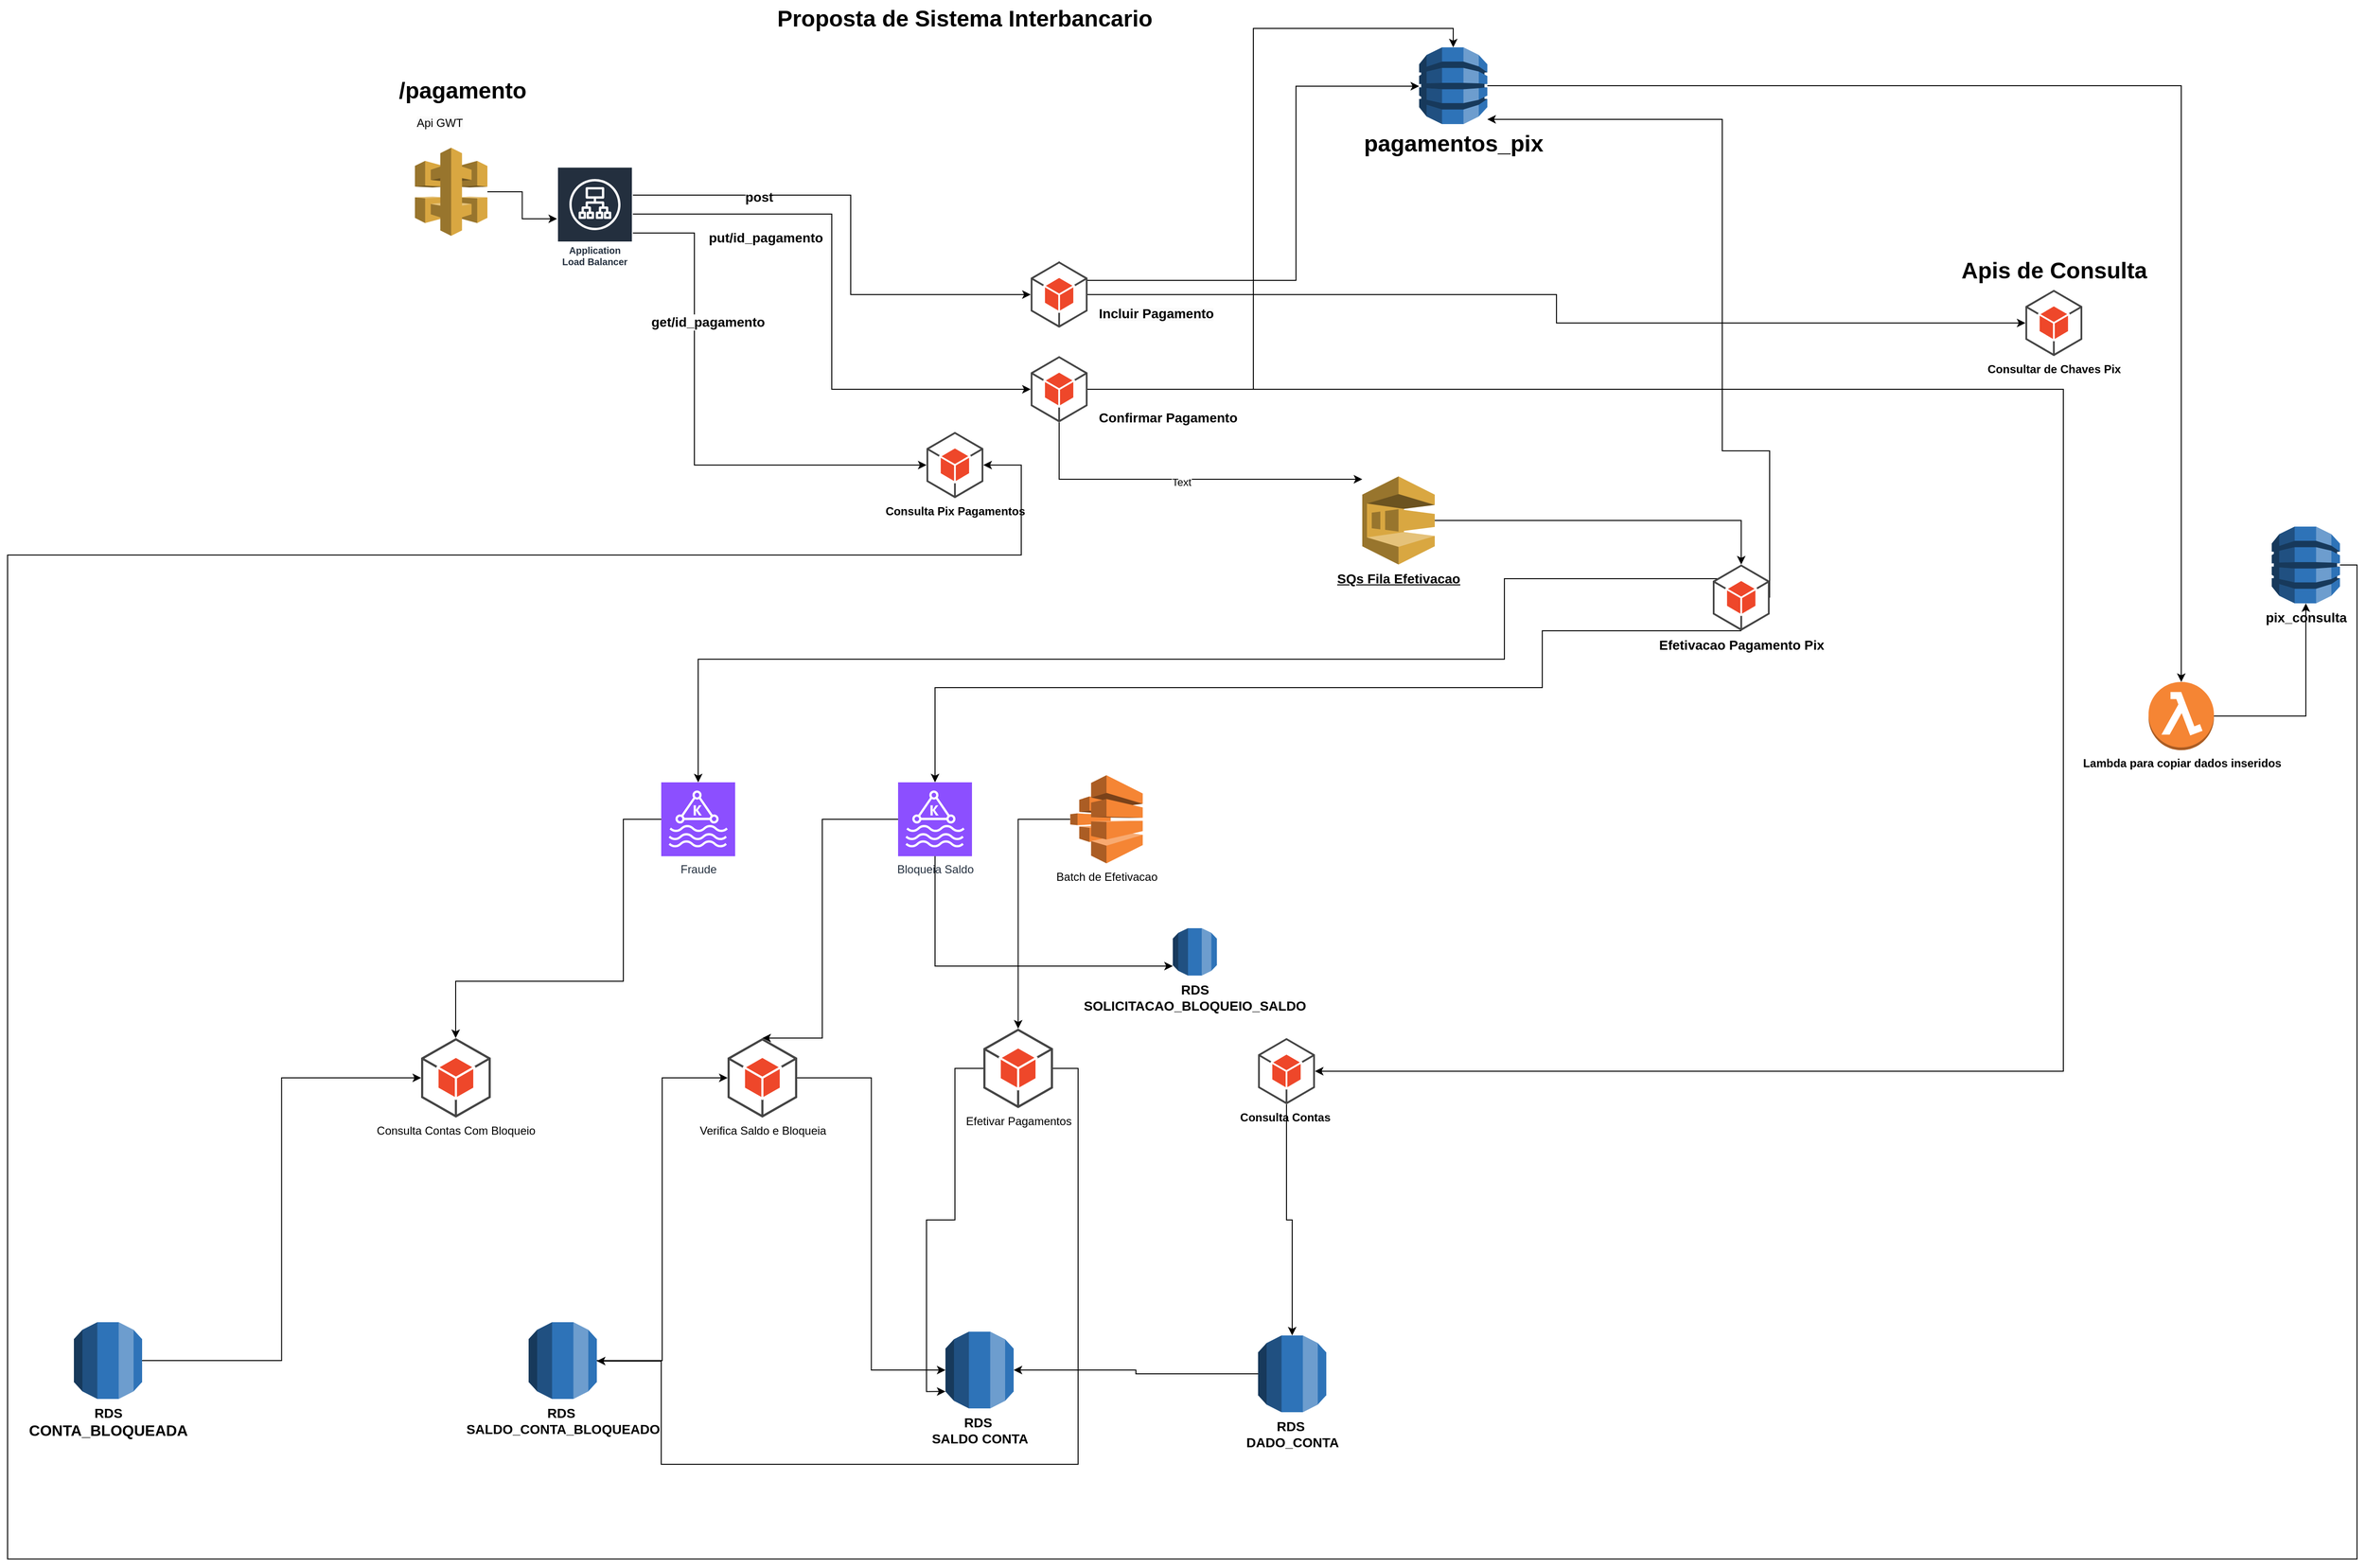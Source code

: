 <mxfile version="24.0.7" type="github">
  <diagram id="Ht1M8jgEwFfnCIfOTk4-" name="Page-1">
    <mxGraphModel dx="5274" dy="738" grid="1" gridSize="10" guides="1" tooltips="1" connect="1" arrows="1" fold="1" page="1" pageScale="1" pageWidth="1600" pageHeight="900" math="0" shadow="0">
      <root>
        <mxCell id="0" />
        <mxCell id="1" parent="0" />
        <mxCell id="tqSFLJiljVYi1BbEW_F7-6" style="edgeStyle=orthogonalEdgeStyle;rounded=0;orthogonalLoop=1;jettySize=auto;html=1;exitX=0.5;exitY=0;exitDx=0;exitDy=0;exitPerimeter=0;" parent="1" source="tqSFLJiljVYi1BbEW_F7-30" target="tqSFLJiljVYi1BbEW_F7-5" edge="1">
          <mxGeometry relative="1" as="geometry">
            <mxPoint x="-1848.81" y="370" as="sourcePoint" />
            <Array as="points">
              <mxPoint x="-1900" y="366" />
              <mxPoint x="-1650" y="366" />
              <mxPoint x="-1650" y="161" />
            </Array>
          </mxGeometry>
        </mxCell>
        <mxCell id="tqSFLJiljVYi1BbEW_F7-4" value="Proposta de Sistema Interbancario" style="text;strokeColor=none;fillColor=none;html=1;fontSize=24;fontStyle=1;verticalAlign=middle;align=center;" parent="1" vertex="1">
          <mxGeometry x="-2050" y="70" width="100" height="40" as="geometry" />
        </mxCell>
        <mxCell id="tqSFLJiljVYi1BbEW_F7-17" style="edgeStyle=orthogonalEdgeStyle;rounded=0;orthogonalLoop=1;jettySize=auto;html=1;" parent="1" source="tqSFLJiljVYi1BbEW_F7-5" target="tqSFLJiljVYi1BbEW_F7-15" edge="1">
          <mxGeometry relative="1" as="geometry" />
        </mxCell>
        <mxCell id="tqSFLJiljVYi1BbEW_F7-5" value="&lt;div&gt;&lt;span style=&quot;font-size: 24px;&quot;&gt;&lt;b&gt;pagamentos_pix&lt;/b&gt;&lt;/span&gt;&lt;/div&gt;&lt;div&gt;&lt;span style=&quot;font-size: 24px;&quot;&gt;&lt;b&gt;&lt;br&gt;&lt;/b&gt;&lt;/span&gt;&lt;/div&gt;" style="outlineConnect=0;dashed=0;verticalLabelPosition=bottom;verticalAlign=top;align=center;html=1;shape=mxgraph.aws3.dynamo_db;fillColor=#2E73B8;gradientColor=none;" parent="1" vertex="1">
          <mxGeometry x="-1520" y="120" width="72" height="81" as="geometry" />
        </mxCell>
        <mxCell id="tqSFLJiljVYi1BbEW_F7-25" style="edgeStyle=orthogonalEdgeStyle;rounded=0;orthogonalLoop=1;jettySize=auto;html=1;" parent="1" source="tqSFLJiljVYi1BbEW_F7-11" target="tqSFLJiljVYi1BbEW_F7-24" edge="1">
          <mxGeometry relative="1" as="geometry" />
        </mxCell>
        <mxCell id="tqSFLJiljVYi1BbEW_F7-11" value="" style="outlineConnect=0;dashed=0;verticalLabelPosition=bottom;verticalAlign=top;align=center;html=1;shape=mxgraph.aws3.api_gateway;fillColor=#D9A741;gradientColor=none;" parent="1" vertex="1">
          <mxGeometry x="-2580" y="226" width="76.5" height="93" as="geometry" />
        </mxCell>
        <mxCell id="tqSFLJiljVYi1BbEW_F7-14" value="/pagamento" style="text;strokeColor=none;fillColor=none;html=1;fontSize=24;fontStyle=1;verticalAlign=middle;align=center;" parent="1" vertex="1">
          <mxGeometry x="-2580" y="146" width="100" height="40" as="geometry" />
        </mxCell>
        <mxCell id="tqSFLJiljVYi1BbEW_F7-87" style="edgeStyle=orthogonalEdgeStyle;rounded=0;orthogonalLoop=1;jettySize=auto;html=1;" parent="1" source="tqSFLJiljVYi1BbEW_F7-15" target="tqSFLJiljVYi1BbEW_F7-86" edge="1">
          <mxGeometry relative="1" as="geometry" />
        </mxCell>
        <mxCell id="tqSFLJiljVYi1BbEW_F7-15" value="&lt;b&gt;Lambda para copiar dados inseridos&lt;/b&gt;" style="outlineConnect=0;dashed=0;verticalLabelPosition=bottom;verticalAlign=top;align=center;html=1;shape=mxgraph.aws3.lambda_function;fillColor=#F58534;gradientColor=none;" parent="1" vertex="1">
          <mxGeometry x="-750" y="790" width="69" height="72" as="geometry" />
        </mxCell>
        <mxCell id="tqSFLJiljVYi1BbEW_F7-21" value="&lt;span style=&quot;color: rgb(0, 0, 0); font-family: Helvetica; font-size: 12px; font-style: normal; font-variant-ligatures: normal; font-variant-caps: normal; font-weight: 400; letter-spacing: normal; orphans: 2; text-align: center; text-indent: 0px; text-transform: none; widows: 2; word-spacing: 0px; -webkit-text-stroke-width: 0px; white-space: nowrap; background-color: rgb(251, 251, 251); text-decoration-thickness: initial; text-decoration-style: initial; text-decoration-color: initial; display: inline !important; float: none;&quot;&gt;Api GWT&lt;/span&gt;" style="text;whiteSpace=wrap;html=1;" parent="1" vertex="1">
          <mxGeometry x="-2580" y="186" width="80" height="40" as="geometry" />
        </mxCell>
        <mxCell id="tqSFLJiljVYi1BbEW_F7-23" style="edgeStyle=orthogonalEdgeStyle;rounded=0;orthogonalLoop=1;jettySize=auto;html=1;entryX=0.5;entryY=0;entryDx=0;entryDy=0;entryPerimeter=0;" parent="1" source="tqSFLJiljVYi1BbEW_F7-27" target="tqSFLJiljVYi1BbEW_F7-5" edge="1">
          <mxGeometry relative="1" as="geometry">
            <mxPoint x="-1797.6" y="581.19" as="sourcePoint" />
          </mxGeometry>
        </mxCell>
        <mxCell id="tqSFLJiljVYi1BbEW_F7-39" style="edgeStyle=orthogonalEdgeStyle;rounded=0;orthogonalLoop=1;jettySize=auto;html=1;" parent="1" source="tqSFLJiljVYi1BbEW_F7-24" target="tqSFLJiljVYi1BbEW_F7-30" edge="1">
          <mxGeometry relative="1" as="geometry">
            <Array as="points">
              <mxPoint x="-2120" y="276" />
              <mxPoint x="-2120" y="381" />
            </Array>
          </mxGeometry>
        </mxCell>
        <mxCell id="tqSFLJiljVYi1BbEW_F7-43" value="&lt;b&gt;&lt;font style=&quot;font-size: 14px;&quot;&gt;post&lt;/font&gt;&lt;/b&gt;" style="edgeLabel;html=1;align=center;verticalAlign=middle;resizable=0;points=[];" parent="tqSFLJiljVYi1BbEW_F7-39" vertex="1" connectable="0">
          <mxGeometry x="-0.493" y="-2" relative="1" as="geometry">
            <mxPoint as="offset" />
          </mxGeometry>
        </mxCell>
        <mxCell id="tqSFLJiljVYi1BbEW_F7-24" value="Application Load Balancer" style="sketch=0;outlineConnect=0;fontColor=#232F3E;gradientColor=none;strokeColor=#ffffff;fillColor=#232F3E;dashed=0;verticalLabelPosition=middle;verticalAlign=bottom;align=center;html=1;whiteSpace=wrap;fontSize=10;fontStyle=1;spacing=3;shape=mxgraph.aws4.productIcon;prIcon=mxgraph.aws4.application_load_balancer;" parent="1" vertex="1">
          <mxGeometry x="-2430" y="246" width="80" height="110" as="geometry" />
        </mxCell>
        <mxCell id="tqSFLJiljVYi1BbEW_F7-81" style="edgeStyle=orthogonalEdgeStyle;rounded=0;orthogonalLoop=1;jettySize=auto;html=1;" parent="1" source="tqSFLJiljVYi1BbEW_F7-27" target="tqSFLJiljVYi1BbEW_F7-80" edge="1">
          <mxGeometry relative="1" as="geometry">
            <Array as="points">
              <mxPoint x="-1900" y="576" />
            </Array>
          </mxGeometry>
        </mxCell>
        <mxCell id="tqSFLJiljVYi1BbEW_F7-83" value="Text" style="edgeLabel;html=1;align=center;verticalAlign=middle;resizable=0;points=[];" parent="tqSFLJiljVYi1BbEW_F7-81" vertex="1" connectable="0">
          <mxGeometry x="-0.005" y="-3" relative="1" as="geometry">
            <mxPoint as="offset" />
          </mxGeometry>
        </mxCell>
        <mxCell id="tqSFLJiljVYi1BbEW_F7-112" style="edgeStyle=orthogonalEdgeStyle;rounded=0;orthogonalLoop=1;jettySize=auto;html=1;" parent="1" source="tqSFLJiljVYi1BbEW_F7-27" target="tqSFLJiljVYi1BbEW_F7-106" edge="1">
          <mxGeometry relative="1" as="geometry">
            <Array as="points">
              <mxPoint x="-840" y="481" />
              <mxPoint x="-840" y="1201" />
            </Array>
          </mxGeometry>
        </mxCell>
        <mxCell id="tqSFLJiljVYi1BbEW_F7-27" value="&lt;div&gt;&lt;div&gt;&lt;br&gt;&lt;/div&gt;&lt;/div&gt;" style="outlineConnect=0;dashed=0;verticalLabelPosition=bottom;verticalAlign=top;align=center;html=1;shape=mxgraph.aws3.android;fillColor=#EE472A;gradientColor=none;" parent="1" vertex="1">
          <mxGeometry x="-1930" y="446" width="60" height="70" as="geometry" />
        </mxCell>
        <mxCell id="tqSFLJiljVYi1BbEW_F7-45" style="edgeStyle=orthogonalEdgeStyle;rounded=0;orthogonalLoop=1;jettySize=auto;html=1;" parent="1" source="tqSFLJiljVYi1BbEW_F7-30" target="tqSFLJiljVYi1BbEW_F7-44" edge="1">
          <mxGeometry relative="1" as="geometry" />
        </mxCell>
        <mxCell id="tqSFLJiljVYi1BbEW_F7-30" value="" style="outlineConnect=0;dashed=0;verticalLabelPosition=bottom;verticalAlign=top;align=center;html=1;shape=mxgraph.aws3.android;fillColor=#EE472A;gradientColor=none;" parent="1" vertex="1">
          <mxGeometry x="-1930" y="346" width="60" height="70" as="geometry" />
        </mxCell>
        <mxCell id="tqSFLJiljVYi1BbEW_F7-37" style="edgeStyle=orthogonalEdgeStyle;rounded=0;orthogonalLoop=1;jettySize=auto;html=1;entryX=0;entryY=0.5;entryDx=0;entryDy=0;entryPerimeter=0;" parent="1" source="tqSFLJiljVYi1BbEW_F7-24" target="tqSFLJiljVYi1BbEW_F7-27" edge="1">
          <mxGeometry relative="1" as="geometry">
            <Array as="points">
              <mxPoint x="-2140" y="296" />
              <mxPoint x="-2140" y="481" />
            </Array>
          </mxGeometry>
        </mxCell>
        <mxCell id="tqSFLJiljVYi1BbEW_F7-38" value="&lt;b style=&quot;font-size: 14px;&quot;&gt;put/id_pagamento&lt;/b&gt;" style="edgeLabel;html=1;align=center;verticalAlign=middle;resizable=0;points=[];" parent="tqSFLJiljVYi1BbEW_F7-37" vertex="1" connectable="0">
          <mxGeometry x="-0.925" y="-2" relative="1" as="geometry">
            <mxPoint x="117" y="23" as="offset" />
          </mxGeometry>
        </mxCell>
        <mxCell id="tqSFLJiljVYi1BbEW_F7-40" value="&lt;b style=&quot;color: rgb(0, 0, 0); font-family: Helvetica; font-size: 12px; font-style: normal; font-variant-ligatures: normal; font-variant-caps: normal; letter-spacing: normal; orphans: 2; text-align: center; text-indent: 0px; text-transform: none; widows: 2; word-spacing: 0px; -webkit-text-stroke-width: 0px; white-space: nowrap; background-color: rgb(251, 251, 251); text-decoration-thickness: initial; text-decoration-style: initial; text-decoration-color: initial;&quot;&gt;&lt;font style=&quot;font-size: 14px;&quot;&gt;Incluir Pagamento&lt;/font&gt;&lt;/b&gt;" style="text;whiteSpace=wrap;html=1;" parent="1" vertex="1">
          <mxGeometry x="-1860" y="386" width="150" height="30" as="geometry" />
        </mxCell>
        <mxCell id="tqSFLJiljVYi1BbEW_F7-41" value="&lt;font style=&quot;font-size: 14px;&quot;&gt;&lt;b&gt;Confirmar Pagamento&lt;/b&gt;&lt;/font&gt;" style="text;whiteSpace=wrap;html=1;" parent="1" vertex="1">
          <mxGeometry x="-1860" y="496" width="180" height="20" as="geometry" />
        </mxCell>
        <mxCell id="tqSFLJiljVYi1BbEW_F7-44" value="&lt;b&gt;Consultar de Chaves Pix&lt;/b&gt;" style="outlineConnect=0;dashed=0;verticalLabelPosition=bottom;verticalAlign=top;align=center;html=1;shape=mxgraph.aws3.android;fillColor=#EE472A;gradientColor=none;" parent="1" vertex="1">
          <mxGeometry x="-880" y="376" width="60" height="70" as="geometry" />
        </mxCell>
        <mxCell id="tqSFLJiljVYi1BbEW_F7-46" value="Apis de Consulta" style="text;strokeColor=none;fillColor=none;html=1;fontSize=24;fontStyle=1;verticalAlign=middle;align=center;" parent="1" vertex="1">
          <mxGeometry x="-900" y="336" width="100" height="40" as="geometry" />
        </mxCell>
        <mxCell id="tqSFLJiljVYi1BbEW_F7-64" style="edgeStyle=orthogonalEdgeStyle;rounded=0;orthogonalLoop=1;jettySize=auto;html=1;" parent="1" source="tqSFLJiljVYi1BbEW_F7-54" target="tqSFLJiljVYi1BbEW_F7-63" edge="1">
          <mxGeometry relative="1" as="geometry">
            <Array as="points">
              <mxPoint x="-2360" y="935" />
              <mxPoint x="-2360" y="1106" />
              <mxPoint x="-2537" y="1106" />
            </Array>
          </mxGeometry>
        </mxCell>
        <mxCell id="tqSFLJiljVYi1BbEW_F7-54" value="Fraude" style="sketch=0;points=[[0,0,0],[0.25,0,0],[0.5,0,0],[0.75,0,0],[1,0,0],[0,1,0],[0.25,1,0],[0.5,1,0],[0.75,1,0],[1,1,0],[0,0.25,0],[0,0.5,0],[0,0.75,0],[1,0.25,0],[1,0.5,0],[1,0.75,0]];outlineConnect=0;fontColor=#232F3E;fillColor=#8C4FFF;strokeColor=#ffffff;dashed=0;verticalLabelPosition=bottom;verticalAlign=top;align=center;html=1;fontSize=12;fontStyle=0;aspect=fixed;shape=mxgraph.aws4.resourceIcon;resIcon=mxgraph.aws4.managed_streaming_for_kafka;" parent="1" vertex="1">
          <mxGeometry x="-2320" y="896" width="78" height="78" as="geometry" />
        </mxCell>
        <mxCell id="1ENyNrF--On0xtTAWl6J-3" style="edgeStyle=orthogonalEdgeStyle;rounded=0;orthogonalLoop=1;jettySize=auto;html=1;" edge="1" parent="1" source="tqSFLJiljVYi1BbEW_F7-55" target="1ENyNrF--On0xtTAWl6J-2">
          <mxGeometry relative="1" as="geometry">
            <Array as="points">
              <mxPoint x="-2031" y="1090" />
              <mxPoint x="-1777" y="1090" />
            </Array>
          </mxGeometry>
        </mxCell>
        <mxCell id="tqSFLJiljVYi1BbEW_F7-55" value="Bloqueia Saldo" style="sketch=0;points=[[0,0,0],[0.25,0,0],[0.5,0,0],[0.75,0,0],[1,0,0],[0,1,0],[0.25,1,0],[0.5,1,0],[0.75,1,0],[1,1,0],[0,0.25,0],[0,0.5,0],[0,0.75,0],[1,0.25,0],[1,0.5,0],[1,0.75,0]];outlineConnect=0;fontColor=#232F3E;fillColor=#8C4FFF;strokeColor=#ffffff;dashed=0;verticalLabelPosition=bottom;verticalAlign=top;align=center;html=1;fontSize=12;fontStyle=0;aspect=fixed;shape=mxgraph.aws4.resourceIcon;resIcon=mxgraph.aws4.managed_streaming_for_kafka;" parent="1" vertex="1">
          <mxGeometry x="-2070" y="896" width="78" height="78" as="geometry" />
        </mxCell>
        <mxCell id="tqSFLJiljVYi1BbEW_F7-68" style="edgeStyle=orthogonalEdgeStyle;rounded=0;orthogonalLoop=1;jettySize=auto;html=1;" parent="1" source="1ENyNrF--On0xtTAWl6J-1" target="tqSFLJiljVYi1BbEW_F7-67" edge="1">
          <mxGeometry relative="1" as="geometry">
            <mxPoint x="-1850" y="935" as="sourcePoint" />
          </mxGeometry>
        </mxCell>
        <mxCell id="tqSFLJiljVYi1BbEW_F7-59" style="edgeStyle=orthogonalEdgeStyle;rounded=0;orthogonalLoop=1;jettySize=auto;html=1;entryX=0.5;entryY=0;entryDx=0;entryDy=0;entryPerimeter=0;exitX=0;exitY=0.5;exitDx=0;exitDy=0;exitPerimeter=0;" parent="1" source="tqSFLJiljVYi1BbEW_F7-79" target="tqSFLJiljVYi1BbEW_F7-54" edge="1">
          <mxGeometry relative="1" as="geometry">
            <mxPoint x="-1190" y="682.5" as="sourcePoint" />
            <Array as="points">
              <mxPoint x="-1180" y="681" />
              <mxPoint x="-1430" y="681" />
              <mxPoint x="-1430" y="766" />
              <mxPoint x="-2281" y="766" />
            </Array>
          </mxGeometry>
        </mxCell>
        <mxCell id="tqSFLJiljVYi1BbEW_F7-60" style="edgeStyle=orthogonalEdgeStyle;rounded=0;orthogonalLoop=1;jettySize=auto;html=1;entryX=0.5;entryY=0;entryDx=0;entryDy=0;entryPerimeter=0;exitX=0.5;exitY=1;exitDx=0;exitDy=0;exitPerimeter=0;" parent="1" source="tqSFLJiljVYi1BbEW_F7-79" target="tqSFLJiljVYi1BbEW_F7-55" edge="1">
          <mxGeometry relative="1" as="geometry">
            <mxPoint x="-1151.7" y="729" as="sourcePoint" />
            <Array as="points">
              <mxPoint x="-1390" y="736" />
              <mxPoint x="-1390" y="796" />
              <mxPoint x="-2031" y="796" />
            </Array>
          </mxGeometry>
        </mxCell>
        <mxCell id="tqSFLJiljVYi1BbEW_F7-63" value="Consulta Contas Com Bloqueio" style="outlineConnect=0;dashed=0;verticalLabelPosition=bottom;verticalAlign=top;align=center;html=1;shape=mxgraph.aws3.android;fillColor=#EE472A;gradientColor=none;" parent="1" vertex="1">
          <mxGeometry x="-2573.5" y="1166" width="73.5" height="84" as="geometry" />
        </mxCell>
        <mxCell id="tqSFLJiljVYi1BbEW_F7-65" value="Verifica Saldo e Bloqueia" style="outlineConnect=0;dashed=0;verticalLabelPosition=bottom;verticalAlign=top;align=center;html=1;shape=mxgraph.aws3.android;fillColor=#EE472A;gradientColor=none;" parent="1" vertex="1">
          <mxGeometry x="-2250" y="1166" width="73.5" height="84" as="geometry" />
        </mxCell>
        <mxCell id="tqSFLJiljVYi1BbEW_F7-66" style="edgeStyle=orthogonalEdgeStyle;rounded=0;orthogonalLoop=1;jettySize=auto;html=1;entryX=0.5;entryY=0;entryDx=0;entryDy=0;entryPerimeter=0;" parent="1" source="tqSFLJiljVYi1BbEW_F7-55" target="tqSFLJiljVYi1BbEW_F7-65" edge="1">
          <mxGeometry relative="1" as="geometry">
            <Array as="points">
              <mxPoint x="-2150" y="935" />
              <mxPoint x="-2150" y="1166" />
            </Array>
          </mxGeometry>
        </mxCell>
        <mxCell id="tqSFLJiljVYi1BbEW_F7-74" style="edgeStyle=orthogonalEdgeStyle;rounded=0;orthogonalLoop=1;jettySize=auto;html=1;" parent="1" source="tqSFLJiljVYi1BbEW_F7-67" target="tqSFLJiljVYi1BbEW_F7-71" edge="1">
          <mxGeometry relative="1" as="geometry">
            <Array as="points">
              <mxPoint x="-1880" y="1198" />
              <mxPoint x="-1880" y="1616" />
              <mxPoint x="-2320" y="1616" />
              <mxPoint x="-2320" y="1507" />
            </Array>
          </mxGeometry>
        </mxCell>
        <mxCell id="tqSFLJiljVYi1BbEW_F7-67" value="Efetivar Pagamentos" style="outlineConnect=0;dashed=0;verticalLabelPosition=bottom;verticalAlign=top;align=center;html=1;shape=mxgraph.aws3.android;fillColor=#EE472A;gradientColor=none;" parent="1" vertex="1">
          <mxGeometry x="-1980" y="1156" width="73.5" height="84" as="geometry" />
        </mxCell>
        <mxCell id="tqSFLJiljVYi1BbEW_F7-69" value="&lt;font style=&quot;font-size: 14px;&quot;&gt;&lt;b&gt;RDS&lt;/b&gt;&lt;/font&gt;&lt;div&gt;&lt;b&gt;&lt;font size=&quot;3&quot; style=&quot;&quot;&gt;CONTA_BLOQUEADA&lt;/font&gt;&lt;/b&gt;&lt;/div&gt;" style="outlineConnect=0;dashed=0;verticalLabelPosition=bottom;verticalAlign=top;align=center;html=1;shape=mxgraph.aws3.rds;fillColor=#2E73B8;gradientColor=none;" parent="1" vertex="1">
          <mxGeometry x="-2940" y="1466" width="72" height="81" as="geometry" />
        </mxCell>
        <mxCell id="tqSFLJiljVYi1BbEW_F7-70" style="edgeStyle=orthogonalEdgeStyle;rounded=0;orthogonalLoop=1;jettySize=auto;html=1;entryX=0;entryY=0.5;entryDx=0;entryDy=0;entryPerimeter=0;" parent="1" source="tqSFLJiljVYi1BbEW_F7-69" target="tqSFLJiljVYi1BbEW_F7-63" edge="1">
          <mxGeometry relative="1" as="geometry" />
        </mxCell>
        <mxCell id="tqSFLJiljVYi1BbEW_F7-71" value="&lt;font style=&quot;font-size: 14px;&quot;&gt;&lt;b&gt;RDS&amp;nbsp;&lt;/b&gt;&lt;/font&gt;&lt;div&gt;&lt;font style=&quot;font-size: 14px;&quot;&gt;&lt;b&gt;SALDO_CONTA_BLOQUEADO&lt;/b&gt;&lt;/font&gt;&lt;/div&gt;" style="outlineConnect=0;dashed=0;verticalLabelPosition=bottom;verticalAlign=top;align=center;html=1;shape=mxgraph.aws3.rds;fillColor=#2E73B8;gradientColor=none;" parent="1" vertex="1">
          <mxGeometry x="-2460" y="1466" width="72" height="81" as="geometry" />
        </mxCell>
        <mxCell id="tqSFLJiljVYi1BbEW_F7-72" style="edgeStyle=orthogonalEdgeStyle;rounded=0;orthogonalLoop=1;jettySize=auto;html=1;entryX=0;entryY=0.5;entryDx=0;entryDy=0;entryPerimeter=0;" parent="1" source="tqSFLJiljVYi1BbEW_F7-71" target="tqSFLJiljVYi1BbEW_F7-65" edge="1">
          <mxGeometry relative="1" as="geometry" />
        </mxCell>
        <mxCell id="tqSFLJiljVYi1BbEW_F7-75" value="&lt;font style=&quot;font-size: 14px;&quot;&gt;&lt;b&gt;RDS&amp;nbsp;&lt;/b&gt;&lt;/font&gt;&lt;div&gt;&lt;font style=&quot;font-size: 14px;&quot;&gt;&lt;b&gt;SALDO CONTA&lt;/b&gt;&lt;/font&gt;&lt;/div&gt;" style="outlineConnect=0;dashed=0;verticalLabelPosition=bottom;verticalAlign=top;align=center;html=1;shape=mxgraph.aws3.rds;fillColor=#2E73B8;gradientColor=none;" parent="1" vertex="1">
          <mxGeometry x="-2020" y="1476" width="72" height="81" as="geometry" />
        </mxCell>
        <mxCell id="tqSFLJiljVYi1BbEW_F7-76" style="edgeStyle=orthogonalEdgeStyle;rounded=0;orthogonalLoop=1;jettySize=auto;html=1;entryX=0;entryY=0.78;entryDx=0;entryDy=0;entryPerimeter=0;" parent="1" source="tqSFLJiljVYi1BbEW_F7-67" target="tqSFLJiljVYi1BbEW_F7-75" edge="1">
          <mxGeometry relative="1" as="geometry">
            <Array as="points">
              <mxPoint x="-2010" y="1198" />
              <mxPoint x="-2010" y="1358" />
              <mxPoint x="-2040" y="1358" />
              <mxPoint x="-2040" y="1539" />
            </Array>
          </mxGeometry>
        </mxCell>
        <mxCell id="tqSFLJiljVYi1BbEW_F7-84" style="edgeStyle=orthogonalEdgeStyle;rounded=0;orthogonalLoop=1;jettySize=auto;html=1;exitX=1;exitY=0.5;exitDx=0;exitDy=0;exitPerimeter=0;" parent="1" source="tqSFLJiljVYi1BbEW_F7-79" target="tqSFLJiljVYi1BbEW_F7-5" edge="1">
          <mxGeometry relative="1" as="geometry">
            <Array as="points">
              <mxPoint x="-1150" y="546" />
              <mxPoint x="-1200" y="546" />
              <mxPoint x="-1200" y="196" />
            </Array>
          </mxGeometry>
        </mxCell>
        <mxCell id="tqSFLJiljVYi1BbEW_F7-79" value="&lt;div&gt;&lt;div&gt;&lt;b&gt;&lt;font style=&quot;font-size: 14px;&quot;&gt;Efetivacao Pagamento Pix&lt;/font&gt;&lt;/b&gt;&lt;/div&gt;&lt;/div&gt;" style="outlineConnect=0;dashed=0;verticalLabelPosition=bottom;verticalAlign=top;align=center;html=1;shape=mxgraph.aws3.android;fillColor=#EE472A;gradientColor=none;" parent="1" vertex="1">
          <mxGeometry x="-1210" y="666" width="60" height="70" as="geometry" />
        </mxCell>
        <mxCell id="tqSFLJiljVYi1BbEW_F7-82" style="edgeStyle=orthogonalEdgeStyle;rounded=0;orthogonalLoop=1;jettySize=auto;html=1;" parent="1" source="tqSFLJiljVYi1BbEW_F7-80" target="tqSFLJiljVYi1BbEW_F7-79" edge="1">
          <mxGeometry relative="1" as="geometry">
            <Array as="points">
              <mxPoint x="-1180" y="620" />
            </Array>
          </mxGeometry>
        </mxCell>
        <mxCell id="tqSFLJiljVYi1BbEW_F7-80" value="&lt;font style=&quot;font-size: 14px;&quot;&gt;&lt;b&gt;&lt;u&gt;SQs Fila Efetivacao&lt;/u&gt;&lt;/b&gt;&lt;/font&gt;" style="outlineConnect=0;dashed=0;verticalLabelPosition=bottom;verticalAlign=top;align=center;html=1;shape=mxgraph.aws3.sqs;fillColor=#D9A741;gradientColor=none;" parent="1" vertex="1">
          <mxGeometry x="-1580" y="573" width="76.5" height="93" as="geometry" />
        </mxCell>
        <mxCell id="tqSFLJiljVYi1BbEW_F7-88" style="edgeStyle=orthogonalEdgeStyle;rounded=0;orthogonalLoop=1;jettySize=auto;html=1;" parent="1" source="tqSFLJiljVYi1BbEW_F7-86" target="tqSFLJiljVYi1BbEW_F7-89" edge="1">
          <mxGeometry relative="1" as="geometry">
            <mxPoint x="-2250" y="556" as="targetPoint" />
            <Array as="points">
              <mxPoint x="-530" y="667" />
              <mxPoint x="-530" y="1716" />
              <mxPoint x="-3010" y="1716" />
              <mxPoint x="-3010" y="656" />
              <mxPoint x="-1940" y="656" />
              <mxPoint x="-1940" y="561" />
            </Array>
          </mxGeometry>
        </mxCell>
        <mxCell id="tqSFLJiljVYi1BbEW_F7-86" value="&lt;b&gt;&lt;font style=&quot;font-size: 14px;&quot;&gt;pix_consulta&lt;/font&gt;&lt;/b&gt;" style="outlineConnect=0;dashed=0;verticalLabelPosition=bottom;verticalAlign=top;align=center;html=1;shape=mxgraph.aws3.dynamo_db;fillColor=#2E73B8;gradientColor=none;" parent="1" vertex="1">
          <mxGeometry x="-620" y="626" width="72" height="81" as="geometry" />
        </mxCell>
        <mxCell id="tqSFLJiljVYi1BbEW_F7-89" value="&lt;div&gt;&lt;b&gt;Consulta Pix Pagamentos&lt;/b&gt;&lt;div&gt;&lt;br&gt;&lt;/div&gt;&lt;/div&gt;" style="outlineConnect=0;dashed=0;verticalLabelPosition=bottom;verticalAlign=top;align=center;html=1;shape=mxgraph.aws3.android;fillColor=#EE472A;gradientColor=none;" parent="1" vertex="1">
          <mxGeometry x="-2040" y="526" width="60" height="70" as="geometry" />
        </mxCell>
        <mxCell id="tqSFLJiljVYi1BbEW_F7-93" style="edgeStyle=orthogonalEdgeStyle;rounded=0;orthogonalLoop=1;jettySize=auto;html=1;entryX=0;entryY=0.5;entryDx=0;entryDy=0;entryPerimeter=0;" parent="1" source="tqSFLJiljVYi1BbEW_F7-24" target="tqSFLJiljVYi1BbEW_F7-89" edge="1">
          <mxGeometry relative="1" as="geometry">
            <Array as="points">
              <mxPoint x="-2285" y="316" />
              <mxPoint x="-2285" y="561" />
            </Array>
          </mxGeometry>
        </mxCell>
        <mxCell id="tqSFLJiljVYi1BbEW_F7-96" value="&lt;div&gt;&lt;b style=&quot;font-size: 14px;&quot;&gt;get/id_pagamento&lt;/b&gt;&lt;b style=&quot;font-size: 12px; background-color: rgb(251, 251, 251);&quot;&gt;&lt;br&gt;&lt;/b&gt;&lt;/div&gt;" style="edgeLabel;html=1;align=center;verticalAlign=middle;resizable=0;points=[];" parent="tqSFLJiljVYi1BbEW_F7-93" vertex="1" connectable="0">
          <mxGeometry x="-0.763" y="-2" relative="1" as="geometry">
            <mxPoint x="16" y="93" as="offset" />
          </mxGeometry>
        </mxCell>
        <mxCell id="tqSFLJiljVYi1BbEW_F7-105" style="edgeStyle=orthogonalEdgeStyle;rounded=0;orthogonalLoop=1;jettySize=auto;html=1;entryX=0;entryY=0.5;entryDx=0;entryDy=0;entryPerimeter=0;" parent="1" source="tqSFLJiljVYi1BbEW_F7-65" target="tqSFLJiljVYi1BbEW_F7-75" edge="1">
          <mxGeometry relative="1" as="geometry" />
        </mxCell>
        <mxCell id="tqSFLJiljVYi1BbEW_F7-106" value="&lt;b&gt;Consulta Contas&amp;nbsp;&lt;/b&gt;" style="outlineConnect=0;dashed=0;verticalLabelPosition=bottom;verticalAlign=top;align=center;html=1;shape=mxgraph.aws3.android;fillColor=#EE472A;gradientColor=none;" parent="1" vertex="1">
          <mxGeometry x="-1690" y="1166" width="60" height="70" as="geometry" />
        </mxCell>
        <mxCell id="tqSFLJiljVYi1BbEW_F7-109" style="edgeStyle=orthogonalEdgeStyle;rounded=0;orthogonalLoop=1;jettySize=auto;html=1;" parent="1" source="tqSFLJiljVYi1BbEW_F7-107" target="tqSFLJiljVYi1BbEW_F7-75" edge="1">
          <mxGeometry relative="1" as="geometry" />
        </mxCell>
        <mxCell id="tqSFLJiljVYi1BbEW_F7-107" value="&lt;font style=&quot;font-size: 14px;&quot;&gt;&lt;b&gt;RDS&amp;nbsp;&lt;/b&gt;&lt;/font&gt;&lt;div&gt;&lt;span style=&quot;font-size: 14px;&quot;&gt;&lt;b&gt;DADO_CONTA&lt;/b&gt;&lt;/span&gt;&lt;/div&gt;" style="outlineConnect=0;dashed=0;verticalLabelPosition=bottom;verticalAlign=top;align=center;html=1;shape=mxgraph.aws3.rds;fillColor=#2E73B8;gradientColor=none;" parent="1" vertex="1">
          <mxGeometry x="-1690" y="1480" width="72" height="81" as="geometry" />
        </mxCell>
        <mxCell id="tqSFLJiljVYi1BbEW_F7-110" style="edgeStyle=orthogonalEdgeStyle;rounded=0;orthogonalLoop=1;jettySize=auto;html=1;entryX=0.5;entryY=0;entryDx=0;entryDy=0;entryPerimeter=0;" parent="1" source="tqSFLJiljVYi1BbEW_F7-106" target="tqSFLJiljVYi1BbEW_F7-107" edge="1">
          <mxGeometry relative="1" as="geometry" />
        </mxCell>
        <mxCell id="1ENyNrF--On0xtTAWl6J-1" value="Batch de Efetivacao" style="outlineConnect=0;dashed=0;verticalLabelPosition=bottom;verticalAlign=top;align=center;html=1;shape=mxgraph.aws3.batch;fillColor=#F58534;gradientColor=none;" vertex="1" parent="1">
          <mxGeometry x="-1888.25" y="888.5" width="76.5" height="93" as="geometry" />
        </mxCell>
        <mxCell id="1ENyNrF--On0xtTAWl6J-2" value="&lt;span style=&quot;font-size: 14px;&quot;&gt;&lt;b&gt;RDS&lt;/b&gt;&lt;/span&gt;&lt;div&gt;&lt;span style=&quot;font-size: 14px;&quot;&gt;&lt;b&gt;SOLICITACAO_BLOQUEIO_SALDO&lt;/b&gt;&lt;/span&gt;&lt;/div&gt;" style="outlineConnect=0;dashed=0;verticalLabelPosition=bottom;verticalAlign=top;align=center;html=1;shape=mxgraph.aws3.rds;fillColor=#2E73B8;gradientColor=none;" vertex="1" parent="1">
          <mxGeometry x="-1780" y="1050" width="46.5" height="50" as="geometry" />
        </mxCell>
      </root>
    </mxGraphModel>
  </diagram>
</mxfile>
